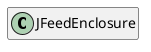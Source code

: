 @startuml
set namespaceSeparator \\
hide members
hide << alias >> circle

class JFeedEnclosure
@enduml
